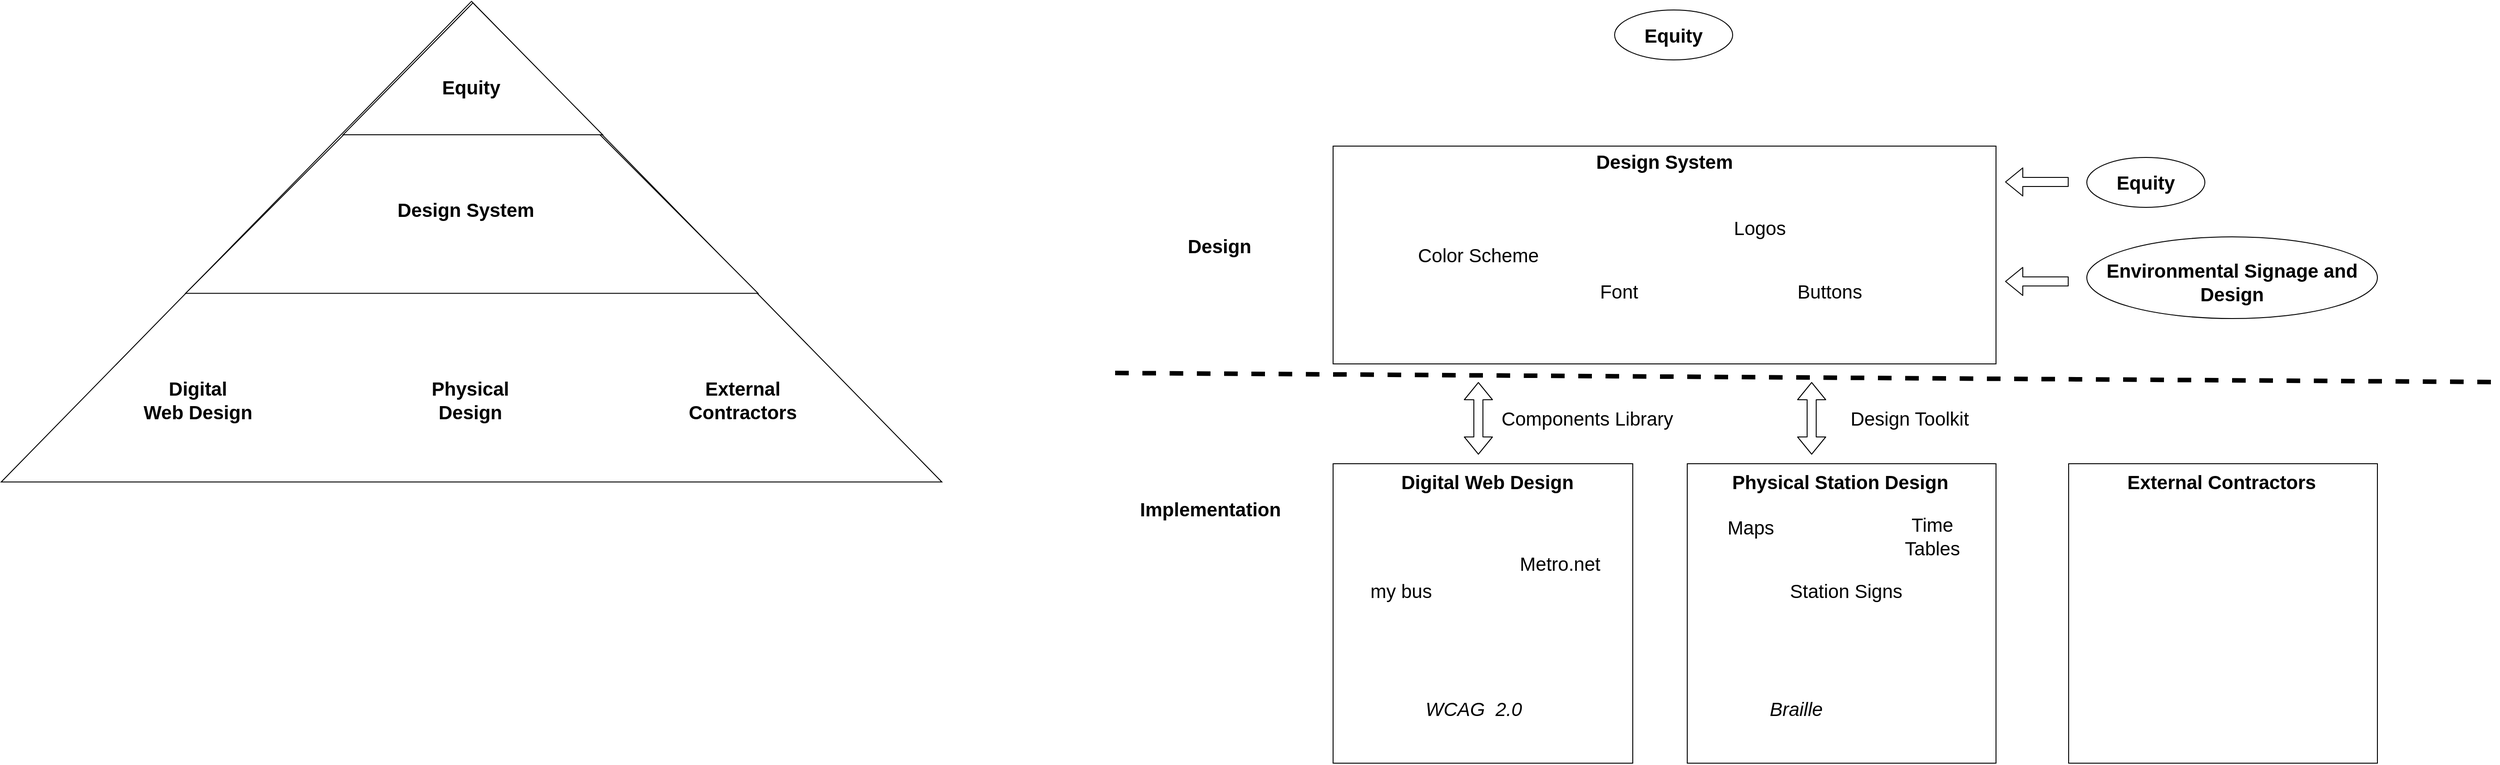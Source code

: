 <mxfile version="15.2.7" type="github">
  <diagram id="XVfqc22e8yLOzloufbjX" name="Page-1">
    <mxGraphModel dx="3264" dy="1840" grid="1" gridSize="10" guides="1" tooltips="1" connect="1" arrows="1" fold="1" page="1" pageScale="1" pageWidth="850" pageHeight="1100" math="0" shadow="0">
      <root>
        <mxCell id="0" />
        <mxCell id="1" parent="0" />
        <mxCell id="25tffuvgT5UxwBMltRPR-53" value="" style="triangle;whiteSpace=wrap;html=1;fontSize=23;verticalAlign=bottom;rotation=-90;" vertex="1" parent="1">
          <mxGeometry x="-1173.6" y="-372.64" width="529.71" height="1035.82" as="geometry" />
        </mxCell>
        <mxCell id="25tffuvgT5UxwBMltRPR-51" value="" style="triangle;whiteSpace=wrap;html=1;fontSize=23;verticalAlign=bottom;rotation=-90;" vertex="1" parent="1">
          <mxGeometry x="-1066.61" y="-271.17" width="316.39" height="630.42" as="geometry" />
        </mxCell>
        <mxCell id="25tffuvgT5UxwBMltRPR-13" value="" style="ellipse;whiteSpace=wrap;html=1;fontSize=21;" vertex="1" parent="1">
          <mxGeometry x="870" y="52.5" width="130" height="55" as="geometry" />
        </mxCell>
        <mxCell id="25tffuvgT5UxwBMltRPR-10" value="" style="ellipse;whiteSpace=wrap;html=1;fontSize=21;" vertex="1" parent="1">
          <mxGeometry x="870" y="140" width="320" height="90" as="geometry" />
        </mxCell>
        <mxCell id="25tffuvgT5UxwBMltRPR-4" value="" style="rounded=0;whiteSpace=wrap;html=1;" vertex="1" parent="1">
          <mxGeometry x="40" y="390" width="330" height="330" as="geometry" />
        </mxCell>
        <mxCell id="25tffuvgT5UxwBMltRPR-1" value="" style="rounded=0;whiteSpace=wrap;html=1;" vertex="1" parent="1">
          <mxGeometry x="40" y="40" width="730" height="240" as="geometry" />
        </mxCell>
        <mxCell id="25tffuvgT5UxwBMltRPR-2" value="&#xa;Design System&#xa;&#xa;" style="text;html=1;strokeColor=none;fillColor=none;align=center;verticalAlign=middle;whiteSpace=wrap;rounded=0;fontStyle=1;fontSize=21;" vertex="1" parent="1">
          <mxGeometry x="320" y="40" width="170" height="60" as="geometry" />
        </mxCell>
        <mxCell id="25tffuvgT5UxwBMltRPR-3" value="Digital Web Design " style="text;html=1;strokeColor=none;fillColor=none;align=center;verticalAlign=middle;whiteSpace=wrap;rounded=0;fontStyle=1;fontSize=21;" vertex="1" parent="1">
          <mxGeometry x="40" y="390" width="340" height="40" as="geometry" />
        </mxCell>
        <mxCell id="25tffuvgT5UxwBMltRPR-6" value="" style="rounded=0;whiteSpace=wrap;html=1;" vertex="1" parent="1">
          <mxGeometry x="430" y="390" width="340" height="330" as="geometry" />
        </mxCell>
        <mxCell id="25tffuvgT5UxwBMltRPR-7" value="Physical Station Design" style="text;html=1;strokeColor=none;fillColor=none;align=center;verticalAlign=middle;whiteSpace=wrap;rounded=0;fontStyle=1;fontSize=21;" vertex="1" parent="1">
          <mxGeometry x="430" y="390" width="337" height="40" as="geometry" />
        </mxCell>
        <mxCell id="25tffuvgT5UxwBMltRPR-8" value="Equity" style="text;html=1;strokeColor=none;fillColor=none;align=center;verticalAlign=middle;whiteSpace=wrap;rounded=0;fontStyle=1;fontSize=21;" vertex="1" parent="1">
          <mxGeometry x="895" y="60" width="80" height="40" as="geometry" />
        </mxCell>
        <mxCell id="25tffuvgT5UxwBMltRPR-9" value="Environmental Signage and Design" style="text;html=1;strokeColor=none;fillColor=none;align=center;verticalAlign=middle;whiteSpace=wrap;rounded=0;fontStyle=1;fontSize=21;" vertex="1" parent="1">
          <mxGeometry x="880" y="170" width="300" height="40" as="geometry" />
        </mxCell>
        <mxCell id="25tffuvgT5UxwBMltRPR-16" value="" style="shape=flexArrow;endArrow=classic;html=1;fontSize=21;" edge="1" parent="1">
          <mxGeometry width="50" height="50" relative="1" as="geometry">
            <mxPoint x="850" y="189.17" as="sourcePoint" />
            <mxPoint x="780" y="189.17" as="targetPoint" />
          </mxGeometry>
        </mxCell>
        <mxCell id="25tffuvgT5UxwBMltRPR-17" value="" style="shape=flexArrow;endArrow=classic;html=1;fontSize=21;" edge="1" parent="1">
          <mxGeometry width="50" height="50" relative="1" as="geometry">
            <mxPoint x="850" y="79.5" as="sourcePoint" />
            <mxPoint x="780" y="79.5" as="targetPoint" />
          </mxGeometry>
        </mxCell>
        <mxCell id="25tffuvgT5UxwBMltRPR-18" value="Buttons" style="text;html=1;strokeColor=none;fillColor=none;align=center;verticalAlign=middle;whiteSpace=wrap;rounded=0;fontSize=21;" vertex="1" parent="1">
          <mxGeometry x="567" y="190" width="40" height="20" as="geometry" />
        </mxCell>
        <mxCell id="25tffuvgT5UxwBMltRPR-19" value="Color Scheme" style="text;html=1;strokeColor=none;fillColor=none;align=center;verticalAlign=middle;whiteSpace=wrap;rounded=0;fontSize=21;" vertex="1" parent="1">
          <mxGeometry x="130" y="150" width="140" height="20" as="geometry" />
        </mxCell>
        <mxCell id="25tffuvgT5UxwBMltRPR-20" value="Logos" style="text;html=1;strokeColor=none;fillColor=none;align=center;verticalAlign=middle;whiteSpace=wrap;rounded=0;fontSize=21;" vertex="1" parent="1">
          <mxGeometry x="440" y="120" width="140" height="20" as="geometry" />
        </mxCell>
        <mxCell id="25tffuvgT5UxwBMltRPR-21" value="Font" style="text;html=1;strokeColor=none;fillColor=none;align=center;verticalAlign=middle;whiteSpace=wrap;rounded=0;fontSize=21;" vertex="1" parent="1">
          <mxGeometry x="285" y="190" width="140" height="20" as="geometry" />
        </mxCell>
        <mxCell id="25tffuvgT5UxwBMltRPR-22" value="Metro.net" style="text;html=1;strokeColor=none;fillColor=none;align=center;verticalAlign=middle;whiteSpace=wrap;rounded=0;fontSize=21;" vertex="1" parent="1">
          <mxGeometry x="220" y="490" width="140" height="20" as="geometry" />
        </mxCell>
        <mxCell id="25tffuvgT5UxwBMltRPR-23" value="my bus" style="text;html=1;strokeColor=none;fillColor=none;align=center;verticalAlign=middle;whiteSpace=wrap;rounded=0;fontSize=21;" vertex="1" parent="1">
          <mxGeometry x="70" y="520" width="90" height="20" as="geometry" />
        </mxCell>
        <mxCell id="25tffuvgT5UxwBMltRPR-24" value="Station Signs" style="text;html=1;strokeColor=none;fillColor=none;align=center;verticalAlign=middle;whiteSpace=wrap;rounded=0;fontSize=21;" vertex="1" parent="1">
          <mxGeometry x="540" y="520" width="130" height="20" as="geometry" />
        </mxCell>
        <mxCell id="25tffuvgT5UxwBMltRPR-26" value="" style="shape=flexArrow;endArrow=classic;startArrow=classic;html=1;fontSize=21;" edge="1" parent="1">
          <mxGeometry width="100" height="100" relative="1" as="geometry">
            <mxPoint x="200" y="380" as="sourcePoint" />
            <mxPoint x="200" y="300" as="targetPoint" />
          </mxGeometry>
        </mxCell>
        <mxCell id="25tffuvgT5UxwBMltRPR-28" value="" style="shape=flexArrow;endArrow=classic;startArrow=classic;html=1;fontSize=21;" edge="1" parent="1">
          <mxGeometry width="100" height="100" relative="1" as="geometry">
            <mxPoint x="567" y="380.0" as="sourcePoint" />
            <mxPoint x="567" y="300.0" as="targetPoint" />
          </mxGeometry>
        </mxCell>
        <mxCell id="25tffuvgT5UxwBMltRPR-29" value="Maps" style="text;html=1;strokeColor=none;fillColor=none;align=center;verticalAlign=middle;whiteSpace=wrap;rounded=0;fontSize=21;" vertex="1" parent="1">
          <mxGeometry x="460" y="450" width="80" height="20" as="geometry" />
        </mxCell>
        <mxCell id="25tffuvgT5UxwBMltRPR-30" value="Components Library" style="text;html=1;strokeColor=none;fillColor=none;align=center;verticalAlign=middle;whiteSpace=wrap;rounded=0;fontSize=21;" vertex="1" parent="1">
          <mxGeometry x="210" y="330" width="220" height="20" as="geometry" />
        </mxCell>
        <mxCell id="25tffuvgT5UxwBMltRPR-31" value="Design Toolkit" style="text;html=1;strokeColor=none;fillColor=none;align=center;verticalAlign=middle;whiteSpace=wrap;rounded=0;fontSize=21;" vertex="1" parent="1">
          <mxGeometry x="590" y="330" width="170" height="20" as="geometry" />
        </mxCell>
        <mxCell id="25tffuvgT5UxwBMltRPR-32" value="Time Tables" style="text;html=1;strokeColor=none;fillColor=none;align=center;verticalAlign=middle;whiteSpace=wrap;rounded=0;fontSize=21;" vertex="1" parent="1">
          <mxGeometry x="660" y="460" width="80" height="20" as="geometry" />
        </mxCell>
        <mxCell id="25tffuvgT5UxwBMltRPR-33" value="" style="rounded=0;whiteSpace=wrap;html=1;" vertex="1" parent="1">
          <mxGeometry x="850" y="390" width="340" height="330" as="geometry" />
        </mxCell>
        <mxCell id="25tffuvgT5UxwBMltRPR-34" value="External Contractors" style="text;html=1;strokeColor=none;fillColor=none;align=center;verticalAlign=middle;whiteSpace=wrap;rounded=0;fontStyle=1;fontSize=21;" vertex="1" parent="1">
          <mxGeometry x="850" y="390" width="337" height="40" as="geometry" />
        </mxCell>
        <mxCell id="25tffuvgT5UxwBMltRPR-37" value="Implementation" style="text;html=1;strokeColor=none;fillColor=none;align=center;verticalAlign=middle;whiteSpace=wrap;rounded=0;fontStyle=1;fontSize=21;" vertex="1" parent="1">
          <mxGeometry x="-180" y="410" width="170" height="60" as="geometry" />
        </mxCell>
        <mxCell id="25tffuvgT5UxwBMltRPR-38" value="Design" style="text;html=1;strokeColor=none;fillColor=none;align=center;verticalAlign=middle;whiteSpace=wrap;rounded=0;fontStyle=1;fontSize=21;" vertex="1" parent="1">
          <mxGeometry x="-170" y="120" width="170" height="60" as="geometry" />
        </mxCell>
        <mxCell id="25tffuvgT5UxwBMltRPR-39" value="" style="endArrow=none;dashed=1;html=1;fontSize=23;strokeWidth=5;" edge="1" parent="1">
          <mxGeometry width="50" height="50" relative="1" as="geometry">
            <mxPoint x="-200" y="290" as="sourcePoint" />
            <mxPoint x="1320" y="300" as="targetPoint" />
          </mxGeometry>
        </mxCell>
        <mxCell id="25tffuvgT5UxwBMltRPR-40" value="Braille" style="text;html=1;strokeColor=none;fillColor=none;align=center;verticalAlign=middle;whiteSpace=wrap;rounded=0;fontSize=21;fontStyle=2" vertex="1" parent="1">
          <mxGeometry x="510" y="650" width="80" height="20" as="geometry" />
        </mxCell>
        <mxCell id="25tffuvgT5UxwBMltRPR-41" value="WCAG&amp;nbsp; 2.0" style="text;html=1;strokeColor=none;fillColor=none;align=center;verticalAlign=middle;whiteSpace=wrap;rounded=0;fontSize=21;fontStyle=2" vertex="1" parent="1">
          <mxGeometry x="130" y="650" width="130" height="20" as="geometry" />
        </mxCell>
        <mxCell id="25tffuvgT5UxwBMltRPR-44" value="" style="ellipse;whiteSpace=wrap;html=1;fontSize=21;" vertex="1" parent="1">
          <mxGeometry x="350" y="-110" width="130" height="55" as="geometry" />
        </mxCell>
        <mxCell id="25tffuvgT5UxwBMltRPR-45" value="Equity" style="text;html=1;strokeColor=none;fillColor=none;align=center;verticalAlign=middle;whiteSpace=wrap;rounded=0;fontStyle=1;fontSize=21;" vertex="1" parent="1">
          <mxGeometry x="375" y="-102.5" width="80" height="40" as="geometry" />
        </mxCell>
        <mxCell id="25tffuvgT5UxwBMltRPR-49" value="" style="triangle;whiteSpace=wrap;html=1;fontSize=23;verticalAlign=bottom;rotation=-90;" vertex="1" parent="1">
          <mxGeometry x="-979.92" y="-188.04" width="145.31" height="285.79" as="geometry" />
        </mxCell>
        <mxCell id="25tffuvgT5UxwBMltRPR-50" value="Equity" style="text;html=1;strokeColor=none;fillColor=none;align=center;verticalAlign=middle;whiteSpace=wrap;rounded=0;fontStyle=1;fontSize=21;" vertex="1" parent="1">
          <mxGeometry x="-993.75" y="-55" width="170" height="60" as="geometry" />
        </mxCell>
        <mxCell id="25tffuvgT5UxwBMltRPR-52" value="Design System" style="text;html=1;strokeColor=none;fillColor=none;align=center;verticalAlign=middle;whiteSpace=wrap;rounded=0;fontStyle=1;fontSize=21;" vertex="1" parent="1">
          <mxGeometry x="-1000" y="80" width="170" height="60" as="geometry" />
        </mxCell>
        <mxCell id="25tffuvgT5UxwBMltRPR-54" value="&lt;div&gt;Digital &lt;br&gt;&lt;/div&gt;&lt;div&gt;Web Design &lt;/div&gt;" style="text;html=1;strokeColor=none;fillColor=none;align=center;verticalAlign=middle;whiteSpace=wrap;rounded=0;fontStyle=1;fontSize=21;" vertex="1" parent="1">
          <mxGeometry x="-1290" y="300" width="160" height="40" as="geometry" />
        </mxCell>
        <mxCell id="25tffuvgT5UxwBMltRPR-55" value="&lt;div&gt;Physical &lt;br&gt;&lt;/div&gt;&lt;div&gt;Design&lt;/div&gt;" style="text;html=1;strokeColor=none;fillColor=none;align=center;verticalAlign=middle;whiteSpace=wrap;rounded=0;fontStyle=1;fontSize=21;" vertex="1" parent="1">
          <mxGeometry x="-980" y="300" width="140" height="40" as="geometry" />
        </mxCell>
        <mxCell id="25tffuvgT5UxwBMltRPR-56" value="External Contractors" style="text;html=1;strokeColor=none;fillColor=none;align=center;verticalAlign=middle;whiteSpace=wrap;rounded=0;fontStyle=1;fontSize=21;" vertex="1" parent="1">
          <mxGeometry x="-680" y="300" width="140" height="40" as="geometry" />
        </mxCell>
      </root>
    </mxGraphModel>
  </diagram>
</mxfile>
